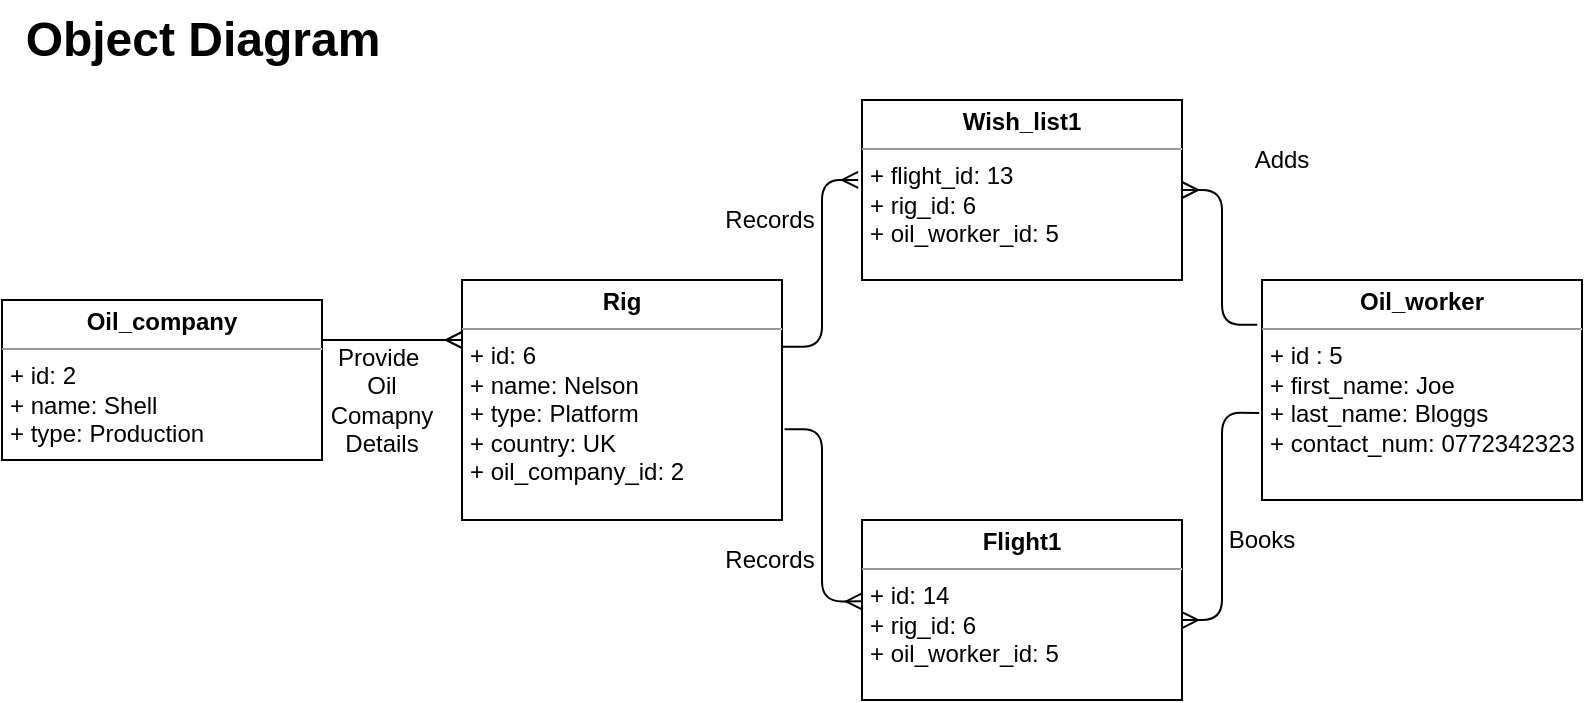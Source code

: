 <mxfile version="13.1.3">
    <diagram id="6hGFLwfOUW9BJ-s0fimq" name="Page-1">
        <mxGraphModel dx="353" dy="190" grid="1" gridSize="10" guides="1" tooltips="1" connect="1" arrows="1" fold="1" page="1" pageScale="1" pageWidth="827" pageHeight="1169" math="0" shadow="0">
            <root>
                <mxCell id="0"/>
                <mxCell id="1" parent="0"/>
                <mxCell id="2" value="&lt;p style=&quot;margin: 0px ; margin-top: 4px ; text-align: center&quot;&gt;&lt;b&gt;Wish_list1&lt;/b&gt;&lt;/p&gt;&lt;hr size=&quot;1&quot;&gt;&lt;p style=&quot;margin: 0px 0px 0px 4px&quot;&gt;+ flight_id: 13&lt;/p&gt;&lt;p style=&quot;margin: 0px 0px 0px 4px&quot;&gt;+ rig_id: 6&lt;/p&gt;&lt;p style=&quot;margin: 0px 0px 0px 4px&quot;&gt;+ oil_worker_id: 5&lt;/p&gt;&lt;p style=&quot;margin: 0px ; margin-left: 4px&quot;&gt;&lt;br&gt;&lt;/p&gt;" style="verticalAlign=top;align=left;overflow=fill;fontSize=12;fontFamily=Helvetica;html=1;" parent="1" vertex="1">
                    <mxGeometry x="440" y="90" width="160" height="90" as="geometry"/>
                </mxCell>
                <mxCell id="3" value="&lt;p style=&quot;margin: 0px ; margin-top: 4px ; text-align: center&quot;&gt;&lt;b&gt;Flight1&lt;/b&gt;&lt;/p&gt;&lt;hr size=&quot;1&quot;&gt;&lt;p style=&quot;margin: 0px ; margin-left: 4px&quot;&gt;+ id: 14&lt;/p&gt;&lt;p style=&quot;margin: 0px ; margin-left: 4px&quot;&gt;+ rig_id: 6&lt;/p&gt;&lt;p style=&quot;margin: 0px ; margin-left: 4px&quot;&gt;&lt;span&gt;+ oil_worker_id: 5&lt;/span&gt;&lt;/p&gt;&lt;p style=&quot;margin: 0px ; margin-left: 4px&quot;&gt;&lt;br&gt;&lt;/p&gt;" style="verticalAlign=top;align=left;overflow=fill;fontSize=12;fontFamily=Helvetica;html=1;" parent="1" vertex="1">
                    <mxGeometry x="440" y="300" width="160" height="90" as="geometry"/>
                </mxCell>
                <mxCell id="4" value="&lt;p style=&quot;margin: 0px ; margin-top: 4px ; text-align: center&quot;&gt;&lt;b&gt;Oil_worker&lt;/b&gt;&lt;/p&gt;&lt;hr size=&quot;1&quot;&gt;&lt;p style=&quot;margin: 0px ; margin-left: 4px&quot;&gt;+ id : 5&lt;/p&gt;&lt;p style=&quot;margin: 0px ; margin-left: 4px&quot;&gt;+ first_name: Joe&lt;/p&gt;&lt;p style=&quot;margin: 0px ; margin-left: 4px&quot;&gt;+ last_name: Bloggs&lt;/p&gt;&lt;p style=&quot;margin: 0px ; margin-left: 4px&quot;&gt;+ contact_num: 0772342323&lt;/p&gt;&lt;p style=&quot;margin: 0px ; margin-left: 4px&quot;&gt;&lt;br&gt;&lt;/p&gt;" style="verticalAlign=top;align=left;overflow=fill;fontSize=12;fontFamily=Helvetica;html=1;" parent="1" vertex="1">
                    <mxGeometry x="640" y="180" width="160" height="110" as="geometry"/>
                </mxCell>
                <mxCell id="5" value="&lt;p style=&quot;margin: 0px ; margin-top: 4px ; text-align: center&quot;&gt;&lt;b&gt;Rig&lt;/b&gt;&lt;/p&gt;&lt;hr size=&quot;1&quot;&gt;&lt;p style=&quot;margin: 0px ; margin-left: 4px&quot;&gt;+ id: 6&lt;br&gt;&lt;/p&gt;&lt;p style=&quot;margin: 0px ; margin-left: 4px&quot;&gt;+ name: Nelson&lt;/p&gt;&lt;p style=&quot;margin: 0px ; margin-left: 4px&quot;&gt;+ type: Platform&lt;/p&gt;&lt;p style=&quot;margin: 0px ; margin-left: 4px&quot;&gt;&lt;span&gt;+ country: UK&lt;/span&gt;&lt;/p&gt;&lt;p style=&quot;margin: 0px ; margin-left: 4px&quot;&gt;&lt;span&gt;+ oil_company_id: 2&lt;/span&gt;&lt;/p&gt;&lt;p style=&quot;margin: 0px ; margin-left: 4px&quot;&gt;&lt;br&gt;&lt;/p&gt;" style="verticalAlign=top;align=left;overflow=fill;fontSize=12;fontFamily=Helvetica;html=1;" parent="1" vertex="1">
                    <mxGeometry x="240" y="180" width="160" height="120" as="geometry"/>
                </mxCell>
                <mxCell id="7" value="&lt;p style=&quot;margin: 0px ; margin-top: 4px ; text-align: center&quot;&gt;&lt;b&gt;Oil_company&lt;/b&gt;&lt;/p&gt;&lt;hr size=&quot;1&quot;&gt;&lt;p style=&quot;margin: 0px ; margin-left: 4px&quot;&gt;+ id: 2&lt;/p&gt;&lt;p style=&quot;margin: 0px ; margin-left: 4px&quot;&gt;+ name: Shell&lt;/p&gt;&lt;p style=&quot;margin: 0px ; margin-left: 4px&quot;&gt;+ type: Production&lt;/p&gt;&lt;p style=&quot;margin: 0px ; margin-left: 4px&quot;&gt;&lt;br&gt;&lt;/p&gt;" style="verticalAlign=top;align=left;overflow=fill;fontSize=12;fontFamily=Helvetica;html=1;" parent="1" vertex="1">
                    <mxGeometry x="10" y="190" width="160" height="80" as="geometry"/>
                </mxCell>
                <mxCell id="10" value="" style="fontSize=12;html=1;endArrow=ERmany;exitX=1;exitY=0.25;exitDx=0;exitDy=0;entryX=0;entryY=0.25;entryDx=0;entryDy=0;" parent="1" source="7" target="5" edge="1">
                    <mxGeometry width="100" height="100" relative="1" as="geometry">
                        <mxPoint x="470" y="260" as="sourcePoint"/>
                        <mxPoint x="570" y="160" as="targetPoint"/>
                    </mxGeometry>
                </mxCell>
                <mxCell id="20" value="" style="fontSize=12;html=1;endArrow=ERmany;entryX=-0.012;entryY=0.444;entryDx=0;entryDy=0;edgeStyle=orthogonalEdgeStyle;entryPerimeter=0;exitX=1.002;exitY=0.278;exitDx=0;exitDy=0;exitPerimeter=0;" parent="1" source="5" target="2" edge="1">
                    <mxGeometry width="100" height="100" relative="1" as="geometry">
                        <mxPoint x="370" y="150" as="sourcePoint"/>
                        <mxPoint x="290" y="80" as="targetPoint"/>
                    </mxGeometry>
                </mxCell>
                <mxCell id="22" value="" style="fontSize=12;html=1;endArrow=ERmany;exitX=1.008;exitY=0.622;exitDx=0;exitDy=0;edgeStyle=orthogonalEdgeStyle;exitPerimeter=0;entryX=0;entryY=0.452;entryDx=0;entryDy=0;entryPerimeter=0;" parent="1" source="5" target="3" edge="1">
                    <mxGeometry width="100" height="100" relative="1" as="geometry">
                        <mxPoint x="463.04" y="230.04" as="sourcePoint"/>
                        <mxPoint x="450" y="225" as="targetPoint"/>
                    </mxGeometry>
                </mxCell>
                <mxCell id="23" value="" style="fontSize=12;html=1;endArrow=ERmany;exitX=-0.015;exitY=0.203;exitDx=0;exitDy=0;edgeStyle=orthogonalEdgeStyle;exitPerimeter=0;" parent="1" source="4" target="2" edge="1">
                    <mxGeometry width="100" height="100" relative="1" as="geometry">
                        <mxPoint x="620" y="230" as="sourcePoint"/>
                        <mxPoint x="600" y="240" as="targetPoint"/>
                    </mxGeometry>
                </mxCell>
                <mxCell id="24" value="" style="fontSize=12;html=1;endArrow=ERmany;edgeStyle=orthogonalEdgeStyle;exitX=-0.009;exitY=0.604;exitDx=0;exitDy=0;exitPerimeter=0;entryX=1;entryY=0.556;entryDx=0;entryDy=0;entryPerimeter=0;" parent="1" source="4" target="3" edge="1">
                    <mxGeometry width="100" height="100" relative="1" as="geometry">
                        <mxPoint x="630" y="260" as="sourcePoint"/>
                        <mxPoint x="610" y="330" as="targetPoint"/>
                    </mxGeometry>
                </mxCell>
                <mxCell id="29" value="Object Diagram&lt;br&gt;" style="text;strokeColor=none;fillColor=none;html=1;fontSize=24;fontStyle=1;verticalAlign=middle;align=center;" parent="1" vertex="1">
                    <mxGeometry x="60" y="40" width="100" height="40" as="geometry"/>
                </mxCell>
                <mxCell id="30" value="Adds" style="text;html=1;strokeColor=none;fillColor=none;align=center;verticalAlign=middle;whiteSpace=wrap;rounded=0;fontSize=12;" parent="1" vertex="1">
                    <mxGeometry x="630" y="110" width="40" height="20" as="geometry"/>
                </mxCell>
                <mxCell id="31" value="Books" style="text;html=1;strokeColor=none;fillColor=none;align=center;verticalAlign=middle;whiteSpace=wrap;rounded=0;fontSize=12;" parent="1" vertex="1">
                    <mxGeometry x="620" y="300" width="40" height="20" as="geometry"/>
                </mxCell>
                <mxCell id="32" value="Records" style="text;html=1;strokeColor=none;fillColor=none;align=center;verticalAlign=middle;whiteSpace=wrap;rounded=0;fontSize=12;" parent="1" vertex="1">
                    <mxGeometry x="374" y="310" width="40" height="20" as="geometry"/>
                </mxCell>
                <mxCell id="35" value="Provide&amp;nbsp;&lt;br&gt;Oil&lt;br&gt;Comapny&lt;br&gt;Details" style="text;html=1;strokeColor=none;fillColor=none;align=center;verticalAlign=middle;whiteSpace=wrap;rounded=0;fontSize=12;" parent="1" vertex="1">
                    <mxGeometry x="180" y="230" width="40" height="20" as="geometry"/>
                </mxCell>
                <mxCell id="37" value="Records" style="text;html=1;strokeColor=none;fillColor=none;align=center;verticalAlign=middle;whiteSpace=wrap;rounded=0;fontSize=12;" parent="1" vertex="1">
                    <mxGeometry x="374" y="140" width="40" height="20" as="geometry"/>
                </mxCell>
            </root>
        </mxGraphModel>
    </diagram>
</mxfile>